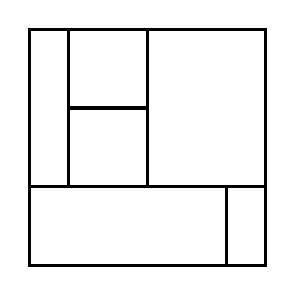 \begin{tikzpicture}[very thick, scale=.5]
    \draw (0,2) rectangle (1,6);
    \draw (1,4) rectangle (3,6);
    \draw (1,2) rectangle (3,4);
    \draw (3,2) rectangle (6,6);
    \draw (0,0) rectangle (5,2);
    \draw (5,0) rectangle (6,2);
\end{tikzpicture}
